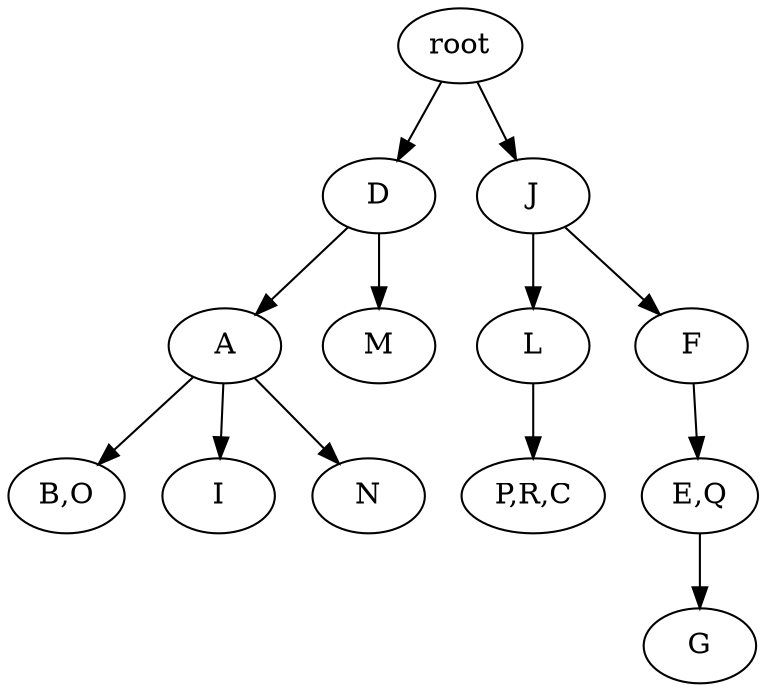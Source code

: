 strict digraph G {
	graph [name=G];
	0	 [label=root];
	7	 [label=D];
	0 -> 7;
	1	 [label=J];
	0 -> 1;
	9	 [label=A];
	12	 [label="B,O"];
	9 -> 12;
	14	 [label=I];
	9 -> 14;
	13	 [label=N];
	9 -> 13;
	3	 [label=L];
	6	 [label="P,R,C"];
	3 -> 6;
	7 -> 9;
	8	 [label=M];
	7 -> 8;
	5	 [label="E,Q"];
	4	 [label=G];
	5 -> 4;
	2	 [label=F];
	2 -> 5;
	1 -> 3;
	1 -> 2;
}
